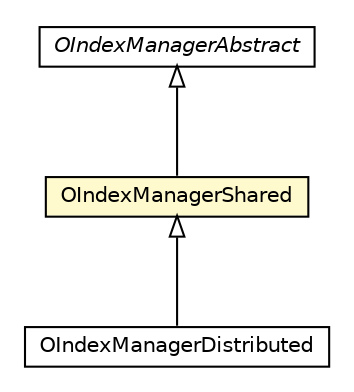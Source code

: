 #!/usr/local/bin/dot
#
# Class diagram 
# Generated by UMLGraph version R5_6-24-gf6e263 (http://www.umlgraph.org/)
#

digraph G {
	edge [fontname="Helvetica",fontsize=10,labelfontname="Helvetica",labelfontsize=10];
	node [fontname="Helvetica",fontsize=10,shape=plaintext];
	nodesep=0.25;
	ranksep=0.5;
	// com.orientechnologies.orient.core.index.OIndexManagerShared
	c4039827 [label=<<table title="com.orientechnologies.orient.core.index.OIndexManagerShared" border="0" cellborder="1" cellspacing="0" cellpadding="2" port="p" bgcolor="lemonChiffon" href="./OIndexManagerShared.html">
		<tr><td><table border="0" cellspacing="0" cellpadding="1">
<tr><td align="center" balign="center"> OIndexManagerShared </td></tr>
		</table></td></tr>
		</table>>, URL="./OIndexManagerShared.html", fontname="Helvetica", fontcolor="black", fontsize=10.0];
	// com.orientechnologies.orient.core.index.OIndexManagerAbstract
	c4039842 [label=<<table title="com.orientechnologies.orient.core.index.OIndexManagerAbstract" border="0" cellborder="1" cellspacing="0" cellpadding="2" port="p" href="./OIndexManagerAbstract.html">
		<tr><td><table border="0" cellspacing="0" cellpadding="1">
<tr><td align="center" balign="center"><font face="Helvetica-Oblique"> OIndexManagerAbstract </font></td></tr>
		</table></td></tr>
		</table>>, URL="./OIndexManagerAbstract.html", fontname="Helvetica", fontcolor="black", fontsize=10.0];
	// com.orientechnologies.orient.server.distributed.impl.metadata.OIndexManagerDistributed
	c4040595 [label=<<table title="com.orientechnologies.orient.server.distributed.impl.metadata.OIndexManagerDistributed" border="0" cellborder="1" cellspacing="0" cellpadding="2" port="p" href="../../server/distributed/impl/metadata/OIndexManagerDistributed.html">
		<tr><td><table border="0" cellspacing="0" cellpadding="1">
<tr><td align="center" balign="center"> OIndexManagerDistributed </td></tr>
		</table></td></tr>
		</table>>, URL="../../server/distributed/impl/metadata/OIndexManagerDistributed.html", fontname="Helvetica", fontcolor="black", fontsize=10.0];
	//com.orientechnologies.orient.core.index.OIndexManagerShared extends com.orientechnologies.orient.core.index.OIndexManagerAbstract
	c4039842:p -> c4039827:p [dir=back,arrowtail=empty];
	//com.orientechnologies.orient.server.distributed.impl.metadata.OIndexManagerDistributed extends com.orientechnologies.orient.core.index.OIndexManagerShared
	c4039827:p -> c4040595:p [dir=back,arrowtail=empty];
}

